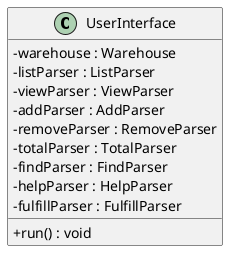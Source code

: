 @startuml
'https://plantuml.com/class-diagram
skinparam classAttributeIconSize 0
hide empty member

Class UserInterface {
    -warehouse : Warehouse
    -listParser : ListParser
    -viewParser : ViewParser
    -addParser : AddParser
    -removeParser : RemoveParser
    -totalParser : TotalParser
    -findParser : FindParser
    -helpParser : HelpParser
    -fulfillParser : FulfillParser
    +run() : void
}
@enduml